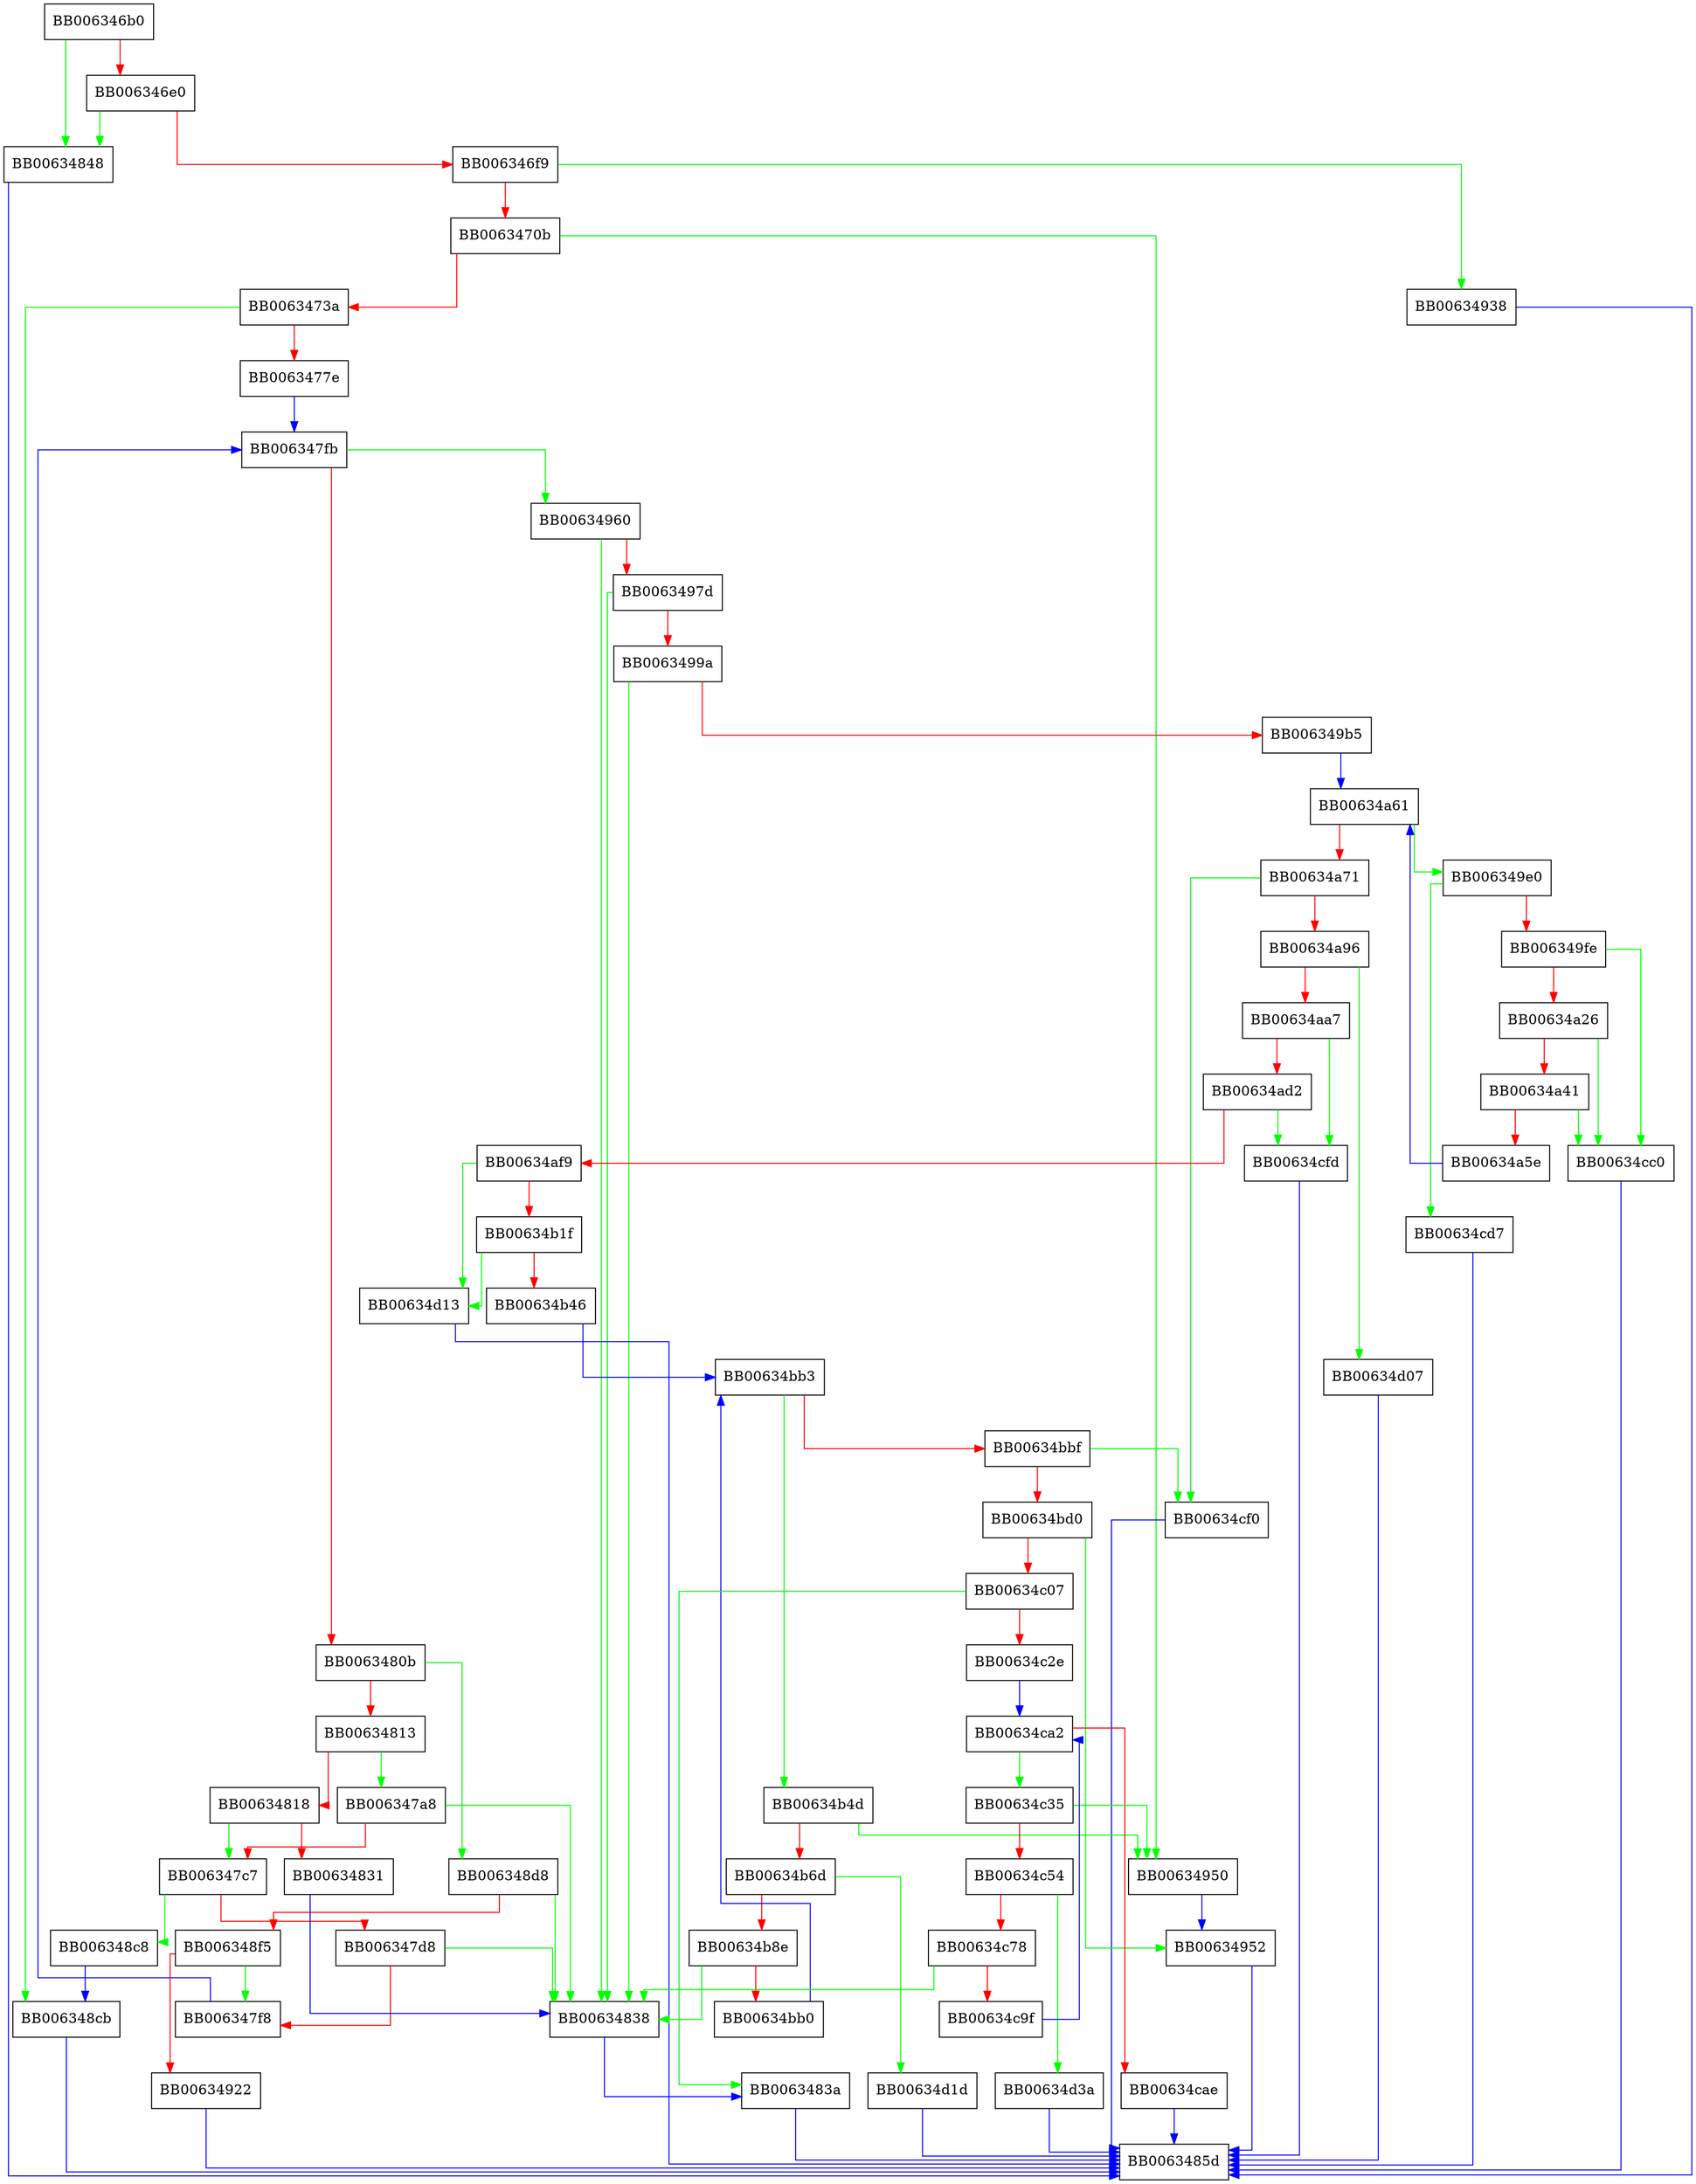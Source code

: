 digraph ossl_rsa_multiprime_derive {
  node [shape="box"];
  graph [splines=ortho];
  BB006346b0 -> BB00634848 [color="green"];
  BB006346b0 -> BB006346e0 [color="red"];
  BB006346e0 -> BB00634848 [color="green"];
  BB006346e0 -> BB006346f9 [color="red"];
  BB006346f9 -> BB00634938 [color="green"];
  BB006346f9 -> BB0063470b [color="red"];
  BB0063470b -> BB00634950 [color="green"];
  BB0063470b -> BB0063473a [color="red"];
  BB0063473a -> BB006348cb [color="green"];
  BB0063473a -> BB0063477e [color="red"];
  BB0063477e -> BB006347fb [color="blue"];
  BB006347a8 -> BB00634838 [color="green"];
  BB006347a8 -> BB006347c7 [color="red"];
  BB006347c7 -> BB006348c8 [color="green"];
  BB006347c7 -> BB006347d8 [color="red"];
  BB006347d8 -> BB00634838 [color="green"];
  BB006347d8 -> BB006347f8 [color="red"];
  BB006347f8 -> BB006347fb [color="blue"];
  BB006347fb -> BB00634960 [color="green"];
  BB006347fb -> BB0063480b [color="red"];
  BB0063480b -> BB006348d8 [color="green"];
  BB0063480b -> BB00634813 [color="red"];
  BB00634813 -> BB006347a8 [color="green"];
  BB00634813 -> BB00634818 [color="red"];
  BB00634818 -> BB006347c7 [color="green"];
  BB00634818 -> BB00634831 [color="red"];
  BB00634831 -> BB00634838 [color="blue"];
  BB00634838 -> BB0063483a [color="blue"];
  BB0063483a -> BB0063485d [color="blue"];
  BB00634848 -> BB0063485d [color="blue"];
  BB006348c8 -> BB006348cb [color="blue"];
  BB006348cb -> BB0063485d [color="blue"];
  BB006348d8 -> BB00634838 [color="green"];
  BB006348d8 -> BB006348f5 [color="red"];
  BB006348f5 -> BB006347f8 [color="green"];
  BB006348f5 -> BB00634922 [color="red"];
  BB00634922 -> BB0063485d [color="blue"];
  BB00634938 -> BB0063485d [color="blue"];
  BB00634950 -> BB00634952 [color="blue"];
  BB00634952 -> BB0063485d [color="blue"];
  BB00634960 -> BB00634838 [color="green"];
  BB00634960 -> BB0063497d [color="red"];
  BB0063497d -> BB00634838 [color="green"];
  BB0063497d -> BB0063499a [color="red"];
  BB0063499a -> BB00634838 [color="green"];
  BB0063499a -> BB006349b5 [color="red"];
  BB006349b5 -> BB00634a61 [color="blue"];
  BB006349e0 -> BB00634cd7 [color="green"];
  BB006349e0 -> BB006349fe [color="red"];
  BB006349fe -> BB00634cc0 [color="green"];
  BB006349fe -> BB00634a26 [color="red"];
  BB00634a26 -> BB00634cc0 [color="green"];
  BB00634a26 -> BB00634a41 [color="red"];
  BB00634a41 -> BB00634cc0 [color="green"];
  BB00634a41 -> BB00634a5e [color="red"];
  BB00634a5e -> BB00634a61 [color="blue"];
  BB00634a61 -> BB006349e0 [color="green"];
  BB00634a61 -> BB00634a71 [color="red"];
  BB00634a71 -> BB00634cf0 [color="green"];
  BB00634a71 -> BB00634a96 [color="red"];
  BB00634a96 -> BB00634d07 [color="green"];
  BB00634a96 -> BB00634aa7 [color="red"];
  BB00634aa7 -> BB00634cfd [color="green"];
  BB00634aa7 -> BB00634ad2 [color="red"];
  BB00634ad2 -> BB00634cfd [color="green"];
  BB00634ad2 -> BB00634af9 [color="red"];
  BB00634af9 -> BB00634d13 [color="green"];
  BB00634af9 -> BB00634b1f [color="red"];
  BB00634b1f -> BB00634d13 [color="green"];
  BB00634b1f -> BB00634b46 [color="red"];
  BB00634b46 -> BB00634bb3 [color="blue"];
  BB00634b4d -> BB00634950 [color="green"];
  BB00634b4d -> BB00634b6d [color="red"];
  BB00634b6d -> BB00634d1d [color="green"];
  BB00634b6d -> BB00634b8e [color="red"];
  BB00634b8e -> BB00634838 [color="green"];
  BB00634b8e -> BB00634bb0 [color="red"];
  BB00634bb0 -> BB00634bb3 [color="blue"];
  BB00634bb3 -> BB00634b4d [color="green"];
  BB00634bb3 -> BB00634bbf [color="red"];
  BB00634bbf -> BB00634cf0 [color="green"];
  BB00634bbf -> BB00634bd0 [color="red"];
  BB00634bd0 -> BB00634952 [color="green"];
  BB00634bd0 -> BB00634c07 [color="red"];
  BB00634c07 -> BB0063483a [color="green"];
  BB00634c07 -> BB00634c2e [color="red"];
  BB00634c2e -> BB00634ca2 [color="blue"];
  BB00634c35 -> BB00634950 [color="green"];
  BB00634c35 -> BB00634c54 [color="red"];
  BB00634c54 -> BB00634d3a [color="green"];
  BB00634c54 -> BB00634c78 [color="red"];
  BB00634c78 -> BB00634838 [color="green"];
  BB00634c78 -> BB00634c9f [color="red"];
  BB00634c9f -> BB00634ca2 [color="blue"];
  BB00634ca2 -> BB00634c35 [color="green"];
  BB00634ca2 -> BB00634cae [color="red"];
  BB00634cae -> BB0063485d [color="blue"];
  BB00634cc0 -> BB0063485d [color="blue"];
  BB00634cd7 -> BB0063485d [color="blue"];
  BB00634cf0 -> BB0063485d [color="blue"];
  BB00634cfd -> BB0063485d [color="blue"];
  BB00634d07 -> BB0063485d [color="blue"];
  BB00634d13 -> BB0063485d [color="blue"];
  BB00634d1d -> BB0063485d [color="blue"];
  BB00634d3a -> BB0063485d [color="blue"];
}